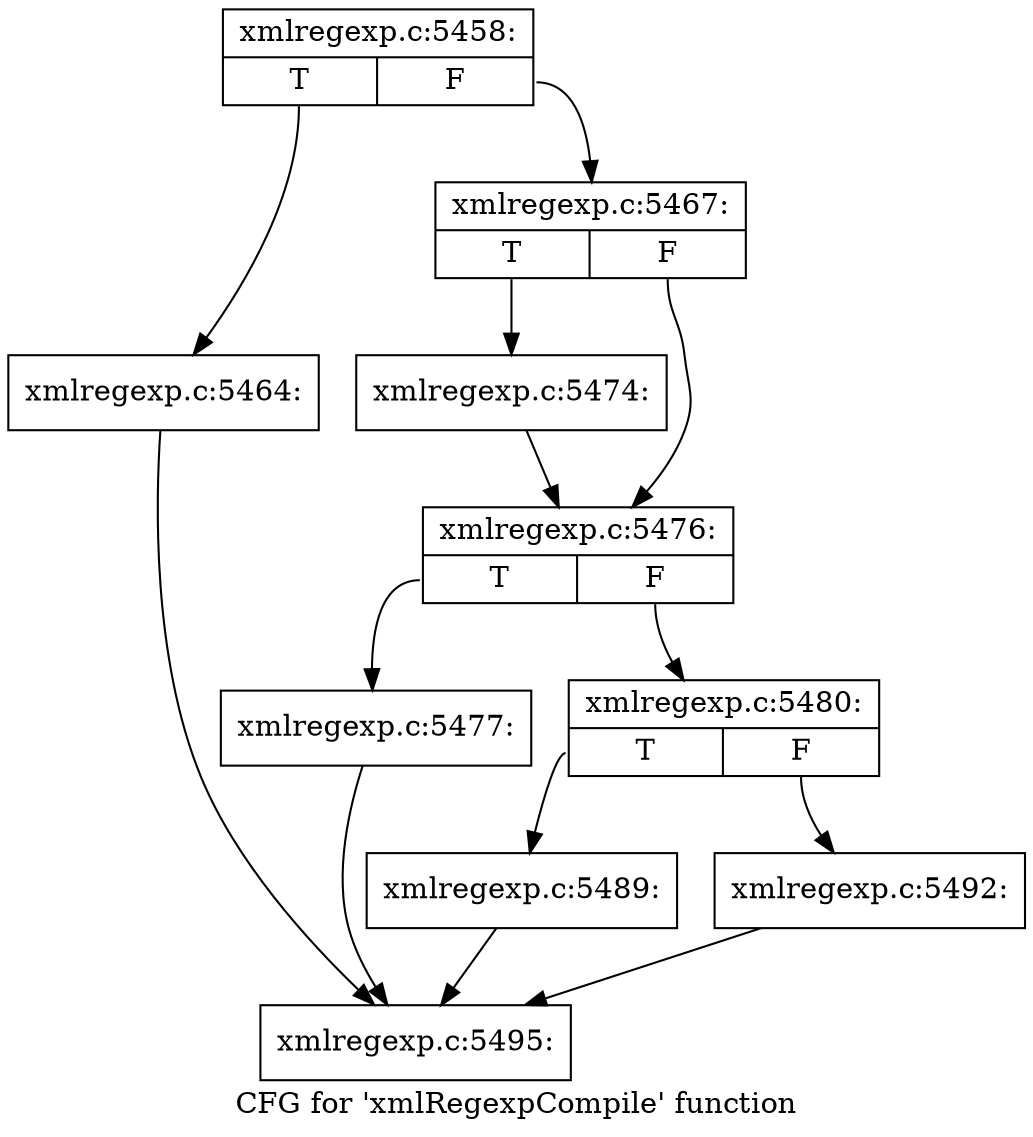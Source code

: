 digraph "CFG for 'xmlRegexpCompile' function" {
	label="CFG for 'xmlRegexpCompile' function";

	Node0x4089ea0 [shape=record,label="{xmlregexp.c:5458:|{<s0>T|<s1>F}}"];
	Node0x4089ea0:s0 -> Node0x4093f10;
	Node0x4089ea0:s1 -> Node0x4094240;
	Node0x4093f10 [shape=record,label="{xmlregexp.c:5464:}"];
	Node0x4093f10 -> Node0x4092320;
	Node0x4094240 [shape=record,label="{xmlregexp.c:5467:|{<s0>T|<s1>F}}"];
	Node0x4094240:s0 -> Node0x3ee2d90;
	Node0x4094240:s1 -> Node0x3f80570;
	Node0x3ee2d90 [shape=record,label="{xmlregexp.c:5474:}"];
	Node0x3ee2d90 -> Node0x3f80570;
	Node0x3f80570 [shape=record,label="{xmlregexp.c:5476:|{<s0>T|<s1>F}}"];
	Node0x3f80570:s0 -> Node0x409bfa0;
	Node0x3f80570:s1 -> Node0x409bbb0;
	Node0x409bfa0 [shape=record,label="{xmlregexp.c:5477:}"];
	Node0x409bfa0 -> Node0x4092320;
	Node0x409bbb0 [shape=record,label="{xmlregexp.c:5480:|{<s0>T|<s1>F}}"];
	Node0x409bbb0:s0 -> Node0x409c6e0;
	Node0x409bbb0:s1 -> Node0x409ca10;
	Node0x409c6e0 [shape=record,label="{xmlregexp.c:5489:}"];
	Node0x409c6e0 -> Node0x4092320;
	Node0x409ca10 [shape=record,label="{xmlregexp.c:5492:}"];
	Node0x409ca10 -> Node0x4092320;
	Node0x4092320 [shape=record,label="{xmlregexp.c:5495:}"];
}
